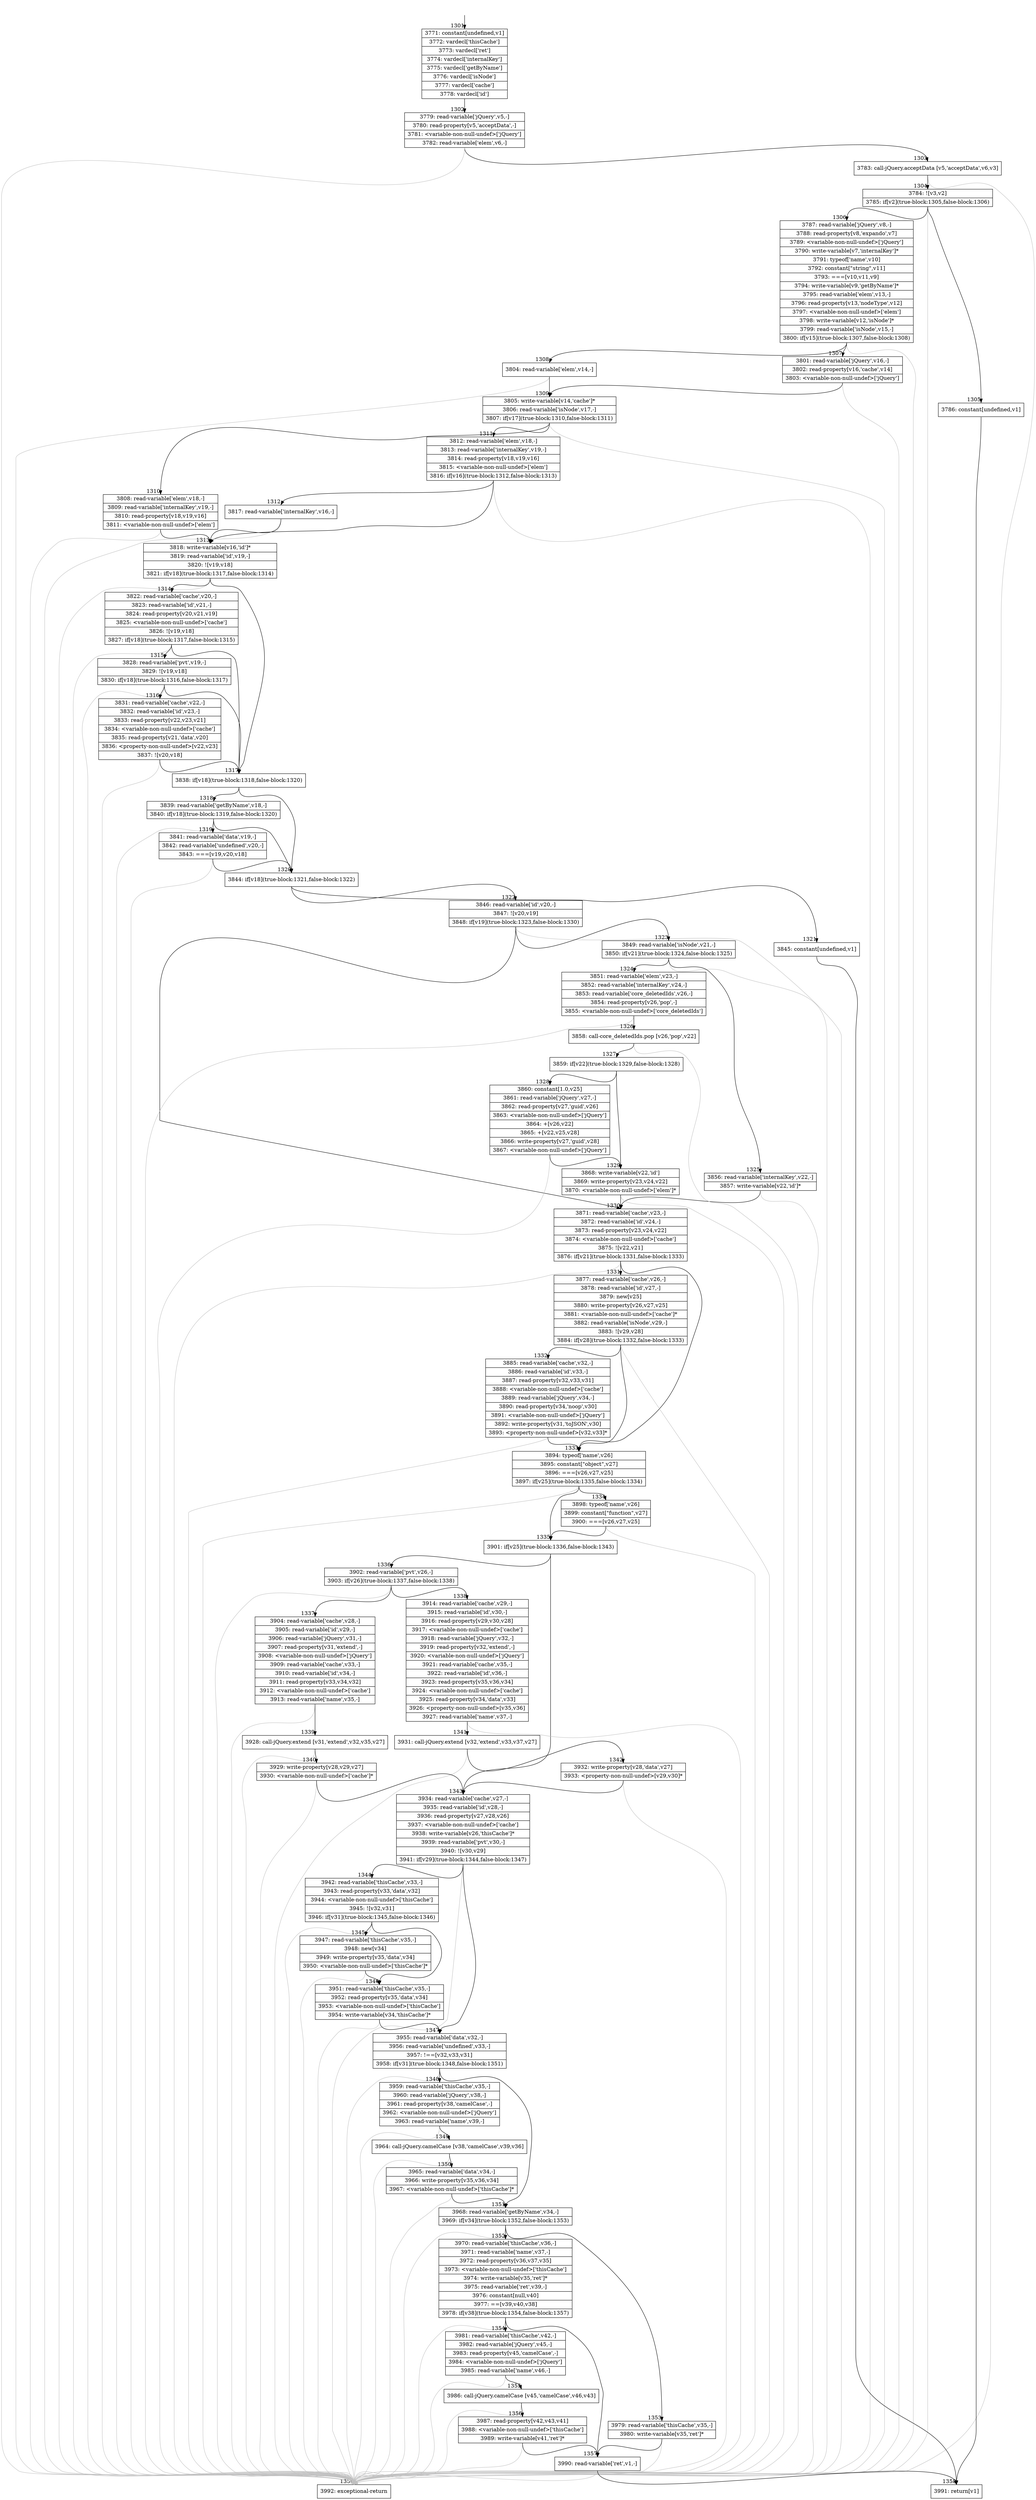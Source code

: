 digraph {
rankdir="TD"
BB_entry92[shape=none,label=""];
BB_entry92 -> BB1301 [tailport=s, headport=n, headlabel="    1301"]
BB1301 [shape=record label="{3771: constant[undefined,v1]|3772: vardecl['thisCache']|3773: vardecl['ret']|3774: vardecl['internalKey']|3775: vardecl['getByName']|3776: vardecl['isNode']|3777: vardecl['cache']|3778: vardecl['id']}" ] 
BB1301 -> BB1302 [tailport=s, headport=n, headlabel="      1302"]
BB1302 [shape=record label="{3779: read-variable['jQuery',v5,-]|3780: read-property[v5,'acceptData',-]|3781: \<variable-non-null-undef\>['jQuery']|3782: read-variable['elem',v6,-]}" ] 
BB1302 -> BB1303 [tailport=s, headport=n, headlabel="      1303"]
BB1302 -> BB1359 [tailport=s, headport=n, color=gray, headlabel="      1359"]
BB1303 [shape=record label="{3783: call-jQuery.acceptData [v5,'acceptData',v6,v3]}" ] 
BB1303 -> BB1304 [tailport=s, headport=n, headlabel="      1304"]
BB1303 -> BB1359 [tailport=s, headport=n, color=gray]
BB1304 [shape=record label="{3784: ![v3,v2]|3785: if[v2](true-block:1305,false-block:1306)}" ] 
BB1304 -> BB1305 [tailport=s, headport=n, headlabel="      1305"]
BB1304 -> BB1306 [tailport=s, headport=n, headlabel="      1306"]
BB1304 -> BB1359 [tailport=s, headport=n, color=gray]
BB1305 [shape=record label="{3786: constant[undefined,v1]}" ] 
BB1305 -> BB1358 [tailport=s, headport=n, headlabel="      1358"]
BB1306 [shape=record label="{3787: read-variable['jQuery',v8,-]|3788: read-property[v8,'expando',v7]|3789: \<variable-non-null-undef\>['jQuery']|3790: write-variable[v7,'internalKey']*|3791: typeof['name',v10]|3792: constant[\"string\",v11]|3793: ===[v10,v11,v9]|3794: write-variable[v9,'getByName']*|3795: read-variable['elem',v13,-]|3796: read-property[v13,'nodeType',v12]|3797: \<variable-non-null-undef\>['elem']|3798: write-variable[v12,'isNode']*|3799: read-variable['isNode',v15,-]|3800: if[v15](true-block:1307,false-block:1308)}" ] 
BB1306 -> BB1307 [tailport=s, headport=n, headlabel="      1307"]
BB1306 -> BB1308 [tailport=s, headport=n, headlabel="      1308"]
BB1306 -> BB1359 [tailport=s, headport=n, color=gray]
BB1307 [shape=record label="{3801: read-variable['jQuery',v16,-]|3802: read-property[v16,'cache',v14]|3803: \<variable-non-null-undef\>['jQuery']}" ] 
BB1307 -> BB1309 [tailport=s, headport=n, headlabel="      1309"]
BB1307 -> BB1359 [tailport=s, headport=n, color=gray]
BB1308 [shape=record label="{3804: read-variable['elem',v14,-]}" ] 
BB1308 -> BB1309 [tailport=s, headport=n]
BB1308 -> BB1359 [tailport=s, headport=n, color=gray]
BB1309 [shape=record label="{3805: write-variable[v14,'cache']*|3806: read-variable['isNode',v17,-]|3807: if[v17](true-block:1310,false-block:1311)}" ] 
BB1309 -> BB1310 [tailport=s, headport=n, headlabel="      1310"]
BB1309 -> BB1311 [tailport=s, headport=n, headlabel="      1311"]
BB1309 -> BB1359 [tailport=s, headport=n, color=gray]
BB1310 [shape=record label="{3808: read-variable['elem',v18,-]|3809: read-variable['internalKey',v19,-]|3810: read-property[v18,v19,v16]|3811: \<variable-non-null-undef\>['elem']}" ] 
BB1310 -> BB1313 [tailport=s, headport=n, headlabel="      1313"]
BB1310 -> BB1359 [tailport=s, headport=n, color=gray]
BB1311 [shape=record label="{3812: read-variable['elem',v18,-]|3813: read-variable['internalKey',v19,-]|3814: read-property[v18,v19,v16]|3815: \<variable-non-null-undef\>['elem']|3816: if[v16](true-block:1312,false-block:1313)}" ] 
BB1311 -> BB1313 [tailport=s, headport=n]
BB1311 -> BB1312 [tailport=s, headport=n, headlabel="      1312"]
BB1311 -> BB1359 [tailport=s, headport=n, color=gray]
BB1312 [shape=record label="{3817: read-variable['internalKey',v16,-]}" ] 
BB1312 -> BB1313 [tailport=s, headport=n]
BB1312 -> BB1359 [tailport=s, headport=n, color=gray]
BB1313 [shape=record label="{3818: write-variable[v16,'id']*|3819: read-variable['id',v19,-]|3820: ![v19,v18]|3821: if[v18](true-block:1317,false-block:1314)}" ] 
BB1313 -> BB1317 [tailport=s, headport=n, headlabel="      1317"]
BB1313 -> BB1314 [tailport=s, headport=n, headlabel="      1314"]
BB1313 -> BB1359 [tailport=s, headport=n, color=gray]
BB1314 [shape=record label="{3822: read-variable['cache',v20,-]|3823: read-variable['id',v21,-]|3824: read-property[v20,v21,v19]|3825: \<variable-non-null-undef\>['cache']|3826: ![v19,v18]|3827: if[v18](true-block:1317,false-block:1315)}" ] 
BB1314 -> BB1317 [tailport=s, headport=n]
BB1314 -> BB1315 [tailport=s, headport=n, headlabel="      1315"]
BB1314 -> BB1359 [tailport=s, headport=n, color=gray]
BB1315 [shape=record label="{3828: read-variable['pvt',v19,-]|3829: ![v19,v18]|3830: if[v18](true-block:1316,false-block:1317)}" ] 
BB1315 -> BB1317 [tailport=s, headport=n]
BB1315 -> BB1316 [tailport=s, headport=n, headlabel="      1316"]
BB1315 -> BB1359 [tailport=s, headport=n, color=gray]
BB1316 [shape=record label="{3831: read-variable['cache',v22,-]|3832: read-variable['id',v23,-]|3833: read-property[v22,v23,v21]|3834: \<variable-non-null-undef\>['cache']|3835: read-property[v21,'data',v20]|3836: \<property-non-null-undef\>[v22,v23]|3837: ![v20,v18]}" ] 
BB1316 -> BB1317 [tailport=s, headport=n]
BB1316 -> BB1359 [tailport=s, headport=n, color=gray]
BB1317 [shape=record label="{3838: if[v18](true-block:1318,false-block:1320)}" ] 
BB1317 -> BB1320 [tailport=s, headport=n, headlabel="      1320"]
BB1317 -> BB1318 [tailport=s, headport=n, headlabel="      1318"]
BB1318 [shape=record label="{3839: read-variable['getByName',v18,-]|3840: if[v18](true-block:1319,false-block:1320)}" ] 
BB1318 -> BB1320 [tailport=s, headport=n]
BB1318 -> BB1319 [tailport=s, headport=n, headlabel="      1319"]
BB1318 -> BB1359 [tailport=s, headport=n, color=gray]
BB1319 [shape=record label="{3841: read-variable['data',v19,-]|3842: read-variable['undefined',v20,-]|3843: ===[v19,v20,v18]}" ] 
BB1319 -> BB1320 [tailport=s, headport=n]
BB1319 -> BB1359 [tailport=s, headport=n, color=gray]
BB1320 [shape=record label="{3844: if[v18](true-block:1321,false-block:1322)}" ] 
BB1320 -> BB1321 [tailport=s, headport=n, headlabel="      1321"]
BB1320 -> BB1322 [tailport=s, headport=n, headlabel="      1322"]
BB1321 [shape=record label="{3845: constant[undefined,v1]}" ] 
BB1321 -> BB1358 [tailport=s, headport=n]
BB1322 [shape=record label="{3846: read-variable['id',v20,-]|3847: ![v20,v19]|3848: if[v19](true-block:1323,false-block:1330)}" ] 
BB1322 -> BB1323 [tailport=s, headport=n, headlabel="      1323"]
BB1322 -> BB1330 [tailport=s, headport=n, headlabel="      1330"]
BB1322 -> BB1359 [tailport=s, headport=n, color=gray]
BB1323 [shape=record label="{3849: read-variable['isNode',v21,-]|3850: if[v21](true-block:1324,false-block:1325)}" ] 
BB1323 -> BB1324 [tailport=s, headport=n, headlabel="      1324"]
BB1323 -> BB1325 [tailport=s, headport=n, headlabel="      1325"]
BB1323 -> BB1359 [tailport=s, headport=n, color=gray]
BB1324 [shape=record label="{3851: read-variable['elem',v23,-]|3852: read-variable['internalKey',v24,-]|3853: read-variable['core_deletedIds',v26,-]|3854: read-property[v26,'pop',-]|3855: \<variable-non-null-undef\>['core_deletedIds']}" ] 
BB1324 -> BB1326 [tailport=s, headport=n, headlabel="      1326"]
BB1324 -> BB1359 [tailport=s, headport=n, color=gray]
BB1325 [shape=record label="{3856: read-variable['internalKey',v22,-]|3857: write-variable[v22,'id']*}" ] 
BB1325 -> BB1330 [tailport=s, headport=n]
BB1325 -> BB1359 [tailport=s, headport=n, color=gray]
BB1326 [shape=record label="{3858: call-core_deletedIds.pop [v26,'pop',v22]}" ] 
BB1326 -> BB1327 [tailport=s, headport=n, headlabel="      1327"]
BB1326 -> BB1359 [tailport=s, headport=n, color=gray]
BB1327 [shape=record label="{3859: if[v22](true-block:1329,false-block:1328)}" ] 
BB1327 -> BB1329 [tailport=s, headport=n, headlabel="      1329"]
BB1327 -> BB1328 [tailport=s, headport=n, headlabel="      1328"]
BB1328 [shape=record label="{3860: constant[1.0,v25]|3861: read-variable['jQuery',v27,-]|3862: read-property[v27,'guid',v26]|3863: \<variable-non-null-undef\>['jQuery']|3864: +[v26,v22]|3865: +[v22,v25,v28]|3866: write-property[v27,'guid',v28]|3867: \<variable-non-null-undef\>['jQuery']}" ] 
BB1328 -> BB1329 [tailport=s, headport=n]
BB1328 -> BB1359 [tailport=s, headport=n, color=gray]
BB1329 [shape=record label="{3868: write-variable[v22,'id']|3869: write-property[v23,v24,v22]|3870: \<variable-non-null-undef\>['elem']*}" ] 
BB1329 -> BB1330 [tailport=s, headport=n]
BB1329 -> BB1359 [tailport=s, headport=n, color=gray]
BB1330 [shape=record label="{3871: read-variable['cache',v23,-]|3872: read-variable['id',v24,-]|3873: read-property[v23,v24,v22]|3874: \<variable-non-null-undef\>['cache']|3875: ![v22,v21]|3876: if[v21](true-block:1331,false-block:1333)}" ] 
BB1330 -> BB1331 [tailport=s, headport=n, headlabel="      1331"]
BB1330 -> BB1333 [tailport=s, headport=n, headlabel="      1333"]
BB1330 -> BB1359 [tailport=s, headport=n, color=gray]
BB1331 [shape=record label="{3877: read-variable['cache',v26,-]|3878: read-variable['id',v27,-]|3879: new[v25]|3880: write-property[v26,v27,v25]|3881: \<variable-non-null-undef\>['cache']*|3882: read-variable['isNode',v29,-]|3883: ![v29,v28]|3884: if[v28](true-block:1332,false-block:1333)}" ] 
BB1331 -> BB1332 [tailport=s, headport=n, headlabel="      1332"]
BB1331 -> BB1333 [tailport=s, headport=n]
BB1331 -> BB1359 [tailport=s, headport=n, color=gray]
BB1332 [shape=record label="{3885: read-variable['cache',v32,-]|3886: read-variable['id',v33,-]|3887: read-property[v32,v33,v31]|3888: \<variable-non-null-undef\>['cache']|3889: read-variable['jQuery',v34,-]|3890: read-property[v34,'noop',v30]|3891: \<variable-non-null-undef\>['jQuery']|3892: write-property[v31,'toJSON',v30]|3893: \<property-non-null-undef\>[v32,v33]*}" ] 
BB1332 -> BB1333 [tailport=s, headport=n]
BB1332 -> BB1359 [tailport=s, headport=n, color=gray]
BB1333 [shape=record label="{3894: typeof['name',v26]|3895: constant[\"object\",v27]|3896: ===[v26,v27,v25]|3897: if[v25](true-block:1335,false-block:1334)}" ] 
BB1333 -> BB1335 [tailport=s, headport=n, headlabel="      1335"]
BB1333 -> BB1334 [tailport=s, headport=n, headlabel="      1334"]
BB1333 -> BB1359 [tailport=s, headport=n, color=gray]
BB1334 [shape=record label="{3898: typeof['name',v26]|3899: constant[\"function\",v27]|3900: ===[v26,v27,v25]}" ] 
BB1334 -> BB1335 [tailport=s, headport=n]
BB1334 -> BB1359 [tailport=s, headport=n, color=gray]
BB1335 [shape=record label="{3901: if[v25](true-block:1336,false-block:1343)}" ] 
BB1335 -> BB1336 [tailport=s, headport=n, headlabel="      1336"]
BB1335 -> BB1343 [tailport=s, headport=n, headlabel="      1343"]
BB1336 [shape=record label="{3902: read-variable['pvt',v26,-]|3903: if[v26](true-block:1337,false-block:1338)}" ] 
BB1336 -> BB1337 [tailport=s, headport=n, headlabel="      1337"]
BB1336 -> BB1338 [tailport=s, headport=n, headlabel="      1338"]
BB1336 -> BB1359 [tailport=s, headport=n, color=gray]
BB1337 [shape=record label="{3904: read-variable['cache',v28,-]|3905: read-variable['id',v29,-]|3906: read-variable['jQuery',v31,-]|3907: read-property[v31,'extend',-]|3908: \<variable-non-null-undef\>['jQuery']|3909: read-variable['cache',v33,-]|3910: read-variable['id',v34,-]|3911: read-property[v33,v34,v32]|3912: \<variable-non-null-undef\>['cache']|3913: read-variable['name',v35,-]}" ] 
BB1337 -> BB1339 [tailport=s, headport=n, headlabel="      1339"]
BB1337 -> BB1359 [tailport=s, headport=n, color=gray]
BB1338 [shape=record label="{3914: read-variable['cache',v29,-]|3915: read-variable['id',v30,-]|3916: read-property[v29,v30,v28]|3917: \<variable-non-null-undef\>['cache']|3918: read-variable['jQuery',v32,-]|3919: read-property[v32,'extend',-]|3920: \<variable-non-null-undef\>['jQuery']|3921: read-variable['cache',v35,-]|3922: read-variable['id',v36,-]|3923: read-property[v35,v36,v34]|3924: \<variable-non-null-undef\>['cache']|3925: read-property[v34,'data',v33]|3926: \<property-non-null-undef\>[v35,v36]|3927: read-variable['name',v37,-]}" ] 
BB1338 -> BB1341 [tailport=s, headport=n, headlabel="      1341"]
BB1338 -> BB1359 [tailport=s, headport=n, color=gray]
BB1339 [shape=record label="{3928: call-jQuery.extend [v31,'extend',v32,v35,v27]}" ] 
BB1339 -> BB1340 [tailport=s, headport=n, headlabel="      1340"]
BB1339 -> BB1359 [tailport=s, headport=n, color=gray]
BB1340 [shape=record label="{3929: write-property[v28,v29,v27]|3930: \<variable-non-null-undef\>['cache']*}" ] 
BB1340 -> BB1343 [tailport=s, headport=n]
BB1340 -> BB1359 [tailport=s, headport=n, color=gray]
BB1341 [shape=record label="{3931: call-jQuery.extend [v32,'extend',v33,v37,v27]}" ] 
BB1341 -> BB1342 [tailport=s, headport=n, headlabel="      1342"]
BB1341 -> BB1359 [tailport=s, headport=n, color=gray]
BB1342 [shape=record label="{3932: write-property[v28,'data',v27]|3933: \<property-non-null-undef\>[v29,v30]*}" ] 
BB1342 -> BB1343 [tailport=s, headport=n]
BB1342 -> BB1359 [tailport=s, headport=n, color=gray]
BB1343 [shape=record label="{3934: read-variable['cache',v27,-]|3935: read-variable['id',v28,-]|3936: read-property[v27,v28,v26]|3937: \<variable-non-null-undef\>['cache']|3938: write-variable[v26,'thisCache']*|3939: read-variable['pvt',v30,-]|3940: ![v30,v29]|3941: if[v29](true-block:1344,false-block:1347)}" ] 
BB1343 -> BB1344 [tailport=s, headport=n, headlabel="      1344"]
BB1343 -> BB1347 [tailport=s, headport=n, headlabel="      1347"]
BB1343 -> BB1359 [tailport=s, headport=n, color=gray]
BB1344 [shape=record label="{3942: read-variable['thisCache',v33,-]|3943: read-property[v33,'data',v32]|3944: \<variable-non-null-undef\>['thisCache']|3945: ![v32,v31]|3946: if[v31](true-block:1345,false-block:1346)}" ] 
BB1344 -> BB1345 [tailport=s, headport=n, headlabel="      1345"]
BB1344 -> BB1346 [tailport=s, headport=n, headlabel="      1346"]
BB1344 -> BB1359 [tailport=s, headport=n, color=gray]
BB1345 [shape=record label="{3947: read-variable['thisCache',v35,-]|3948: new[v34]|3949: write-property[v35,'data',v34]|3950: \<variable-non-null-undef\>['thisCache']*}" ] 
BB1345 -> BB1346 [tailport=s, headport=n]
BB1345 -> BB1359 [tailport=s, headport=n, color=gray]
BB1346 [shape=record label="{3951: read-variable['thisCache',v35,-]|3952: read-property[v35,'data',v34]|3953: \<variable-non-null-undef\>['thisCache']|3954: write-variable[v34,'thisCache']*}" ] 
BB1346 -> BB1347 [tailport=s, headport=n]
BB1346 -> BB1359 [tailport=s, headport=n, color=gray]
BB1347 [shape=record label="{3955: read-variable['data',v32,-]|3956: read-variable['undefined',v33,-]|3957: !==[v32,v33,v31]|3958: if[v31](true-block:1348,false-block:1351)}" ] 
BB1347 -> BB1348 [tailport=s, headport=n, headlabel="      1348"]
BB1347 -> BB1351 [tailport=s, headport=n, headlabel="      1351"]
BB1347 -> BB1359 [tailport=s, headport=n, color=gray]
BB1348 [shape=record label="{3959: read-variable['thisCache',v35,-]|3960: read-variable['jQuery',v38,-]|3961: read-property[v38,'camelCase',-]|3962: \<variable-non-null-undef\>['jQuery']|3963: read-variable['name',v39,-]}" ] 
BB1348 -> BB1349 [tailport=s, headport=n, headlabel="      1349"]
BB1348 -> BB1359 [tailport=s, headport=n, color=gray]
BB1349 [shape=record label="{3964: call-jQuery.camelCase [v38,'camelCase',v39,v36]}" ] 
BB1349 -> BB1350 [tailport=s, headport=n, headlabel="      1350"]
BB1349 -> BB1359 [tailport=s, headport=n, color=gray]
BB1350 [shape=record label="{3965: read-variable['data',v34,-]|3966: write-property[v35,v36,v34]|3967: \<variable-non-null-undef\>['thisCache']*}" ] 
BB1350 -> BB1351 [tailport=s, headport=n]
BB1350 -> BB1359 [tailport=s, headport=n, color=gray]
BB1351 [shape=record label="{3968: read-variable['getByName',v34,-]|3969: if[v34](true-block:1352,false-block:1353)}" ] 
BB1351 -> BB1352 [tailport=s, headport=n, headlabel="      1352"]
BB1351 -> BB1353 [tailport=s, headport=n, headlabel="      1353"]
BB1351 -> BB1359 [tailport=s, headport=n, color=gray]
BB1352 [shape=record label="{3970: read-variable['thisCache',v36,-]|3971: read-variable['name',v37,-]|3972: read-property[v36,v37,v35]|3973: \<variable-non-null-undef\>['thisCache']|3974: write-variable[v35,'ret']*|3975: read-variable['ret',v39,-]|3976: constant[null,v40]|3977: ==[v39,v40,v38]|3978: if[v38](true-block:1354,false-block:1357)}" ] 
BB1352 -> BB1354 [tailport=s, headport=n, headlabel="      1354"]
BB1352 -> BB1357 [tailport=s, headport=n, headlabel="      1357"]
BB1352 -> BB1359 [tailport=s, headport=n, color=gray]
BB1353 [shape=record label="{3979: read-variable['thisCache',v35,-]|3980: write-variable[v35,'ret']*}" ] 
BB1353 -> BB1357 [tailport=s, headport=n]
BB1353 -> BB1359 [tailport=s, headport=n, color=gray]
BB1354 [shape=record label="{3981: read-variable['thisCache',v42,-]|3982: read-variable['jQuery',v45,-]|3983: read-property[v45,'camelCase',-]|3984: \<variable-non-null-undef\>['jQuery']|3985: read-variable['name',v46,-]}" ] 
BB1354 -> BB1355 [tailport=s, headport=n, headlabel="      1355"]
BB1354 -> BB1359 [tailport=s, headport=n, color=gray]
BB1355 [shape=record label="{3986: call-jQuery.camelCase [v45,'camelCase',v46,v43]}" ] 
BB1355 -> BB1356 [tailport=s, headport=n, headlabel="      1356"]
BB1355 -> BB1359 [tailport=s, headport=n, color=gray]
BB1356 [shape=record label="{3987: read-property[v42,v43,v41]|3988: \<variable-non-null-undef\>['thisCache']|3989: write-variable[v41,'ret']*}" ] 
BB1356 -> BB1357 [tailport=s, headport=n]
BB1356 -> BB1359 [tailport=s, headport=n, color=gray]
BB1357 [shape=record label="{3990: read-variable['ret',v1,-]}" ] 
BB1357 -> BB1358 [tailport=s, headport=n]
BB1357 -> BB1359 [tailport=s, headport=n, color=gray]
BB1358 [shape=record label="{3991: return[v1]}" ] 
BB1359 [shape=record label="{3992: exceptional-return}" ] 
}
